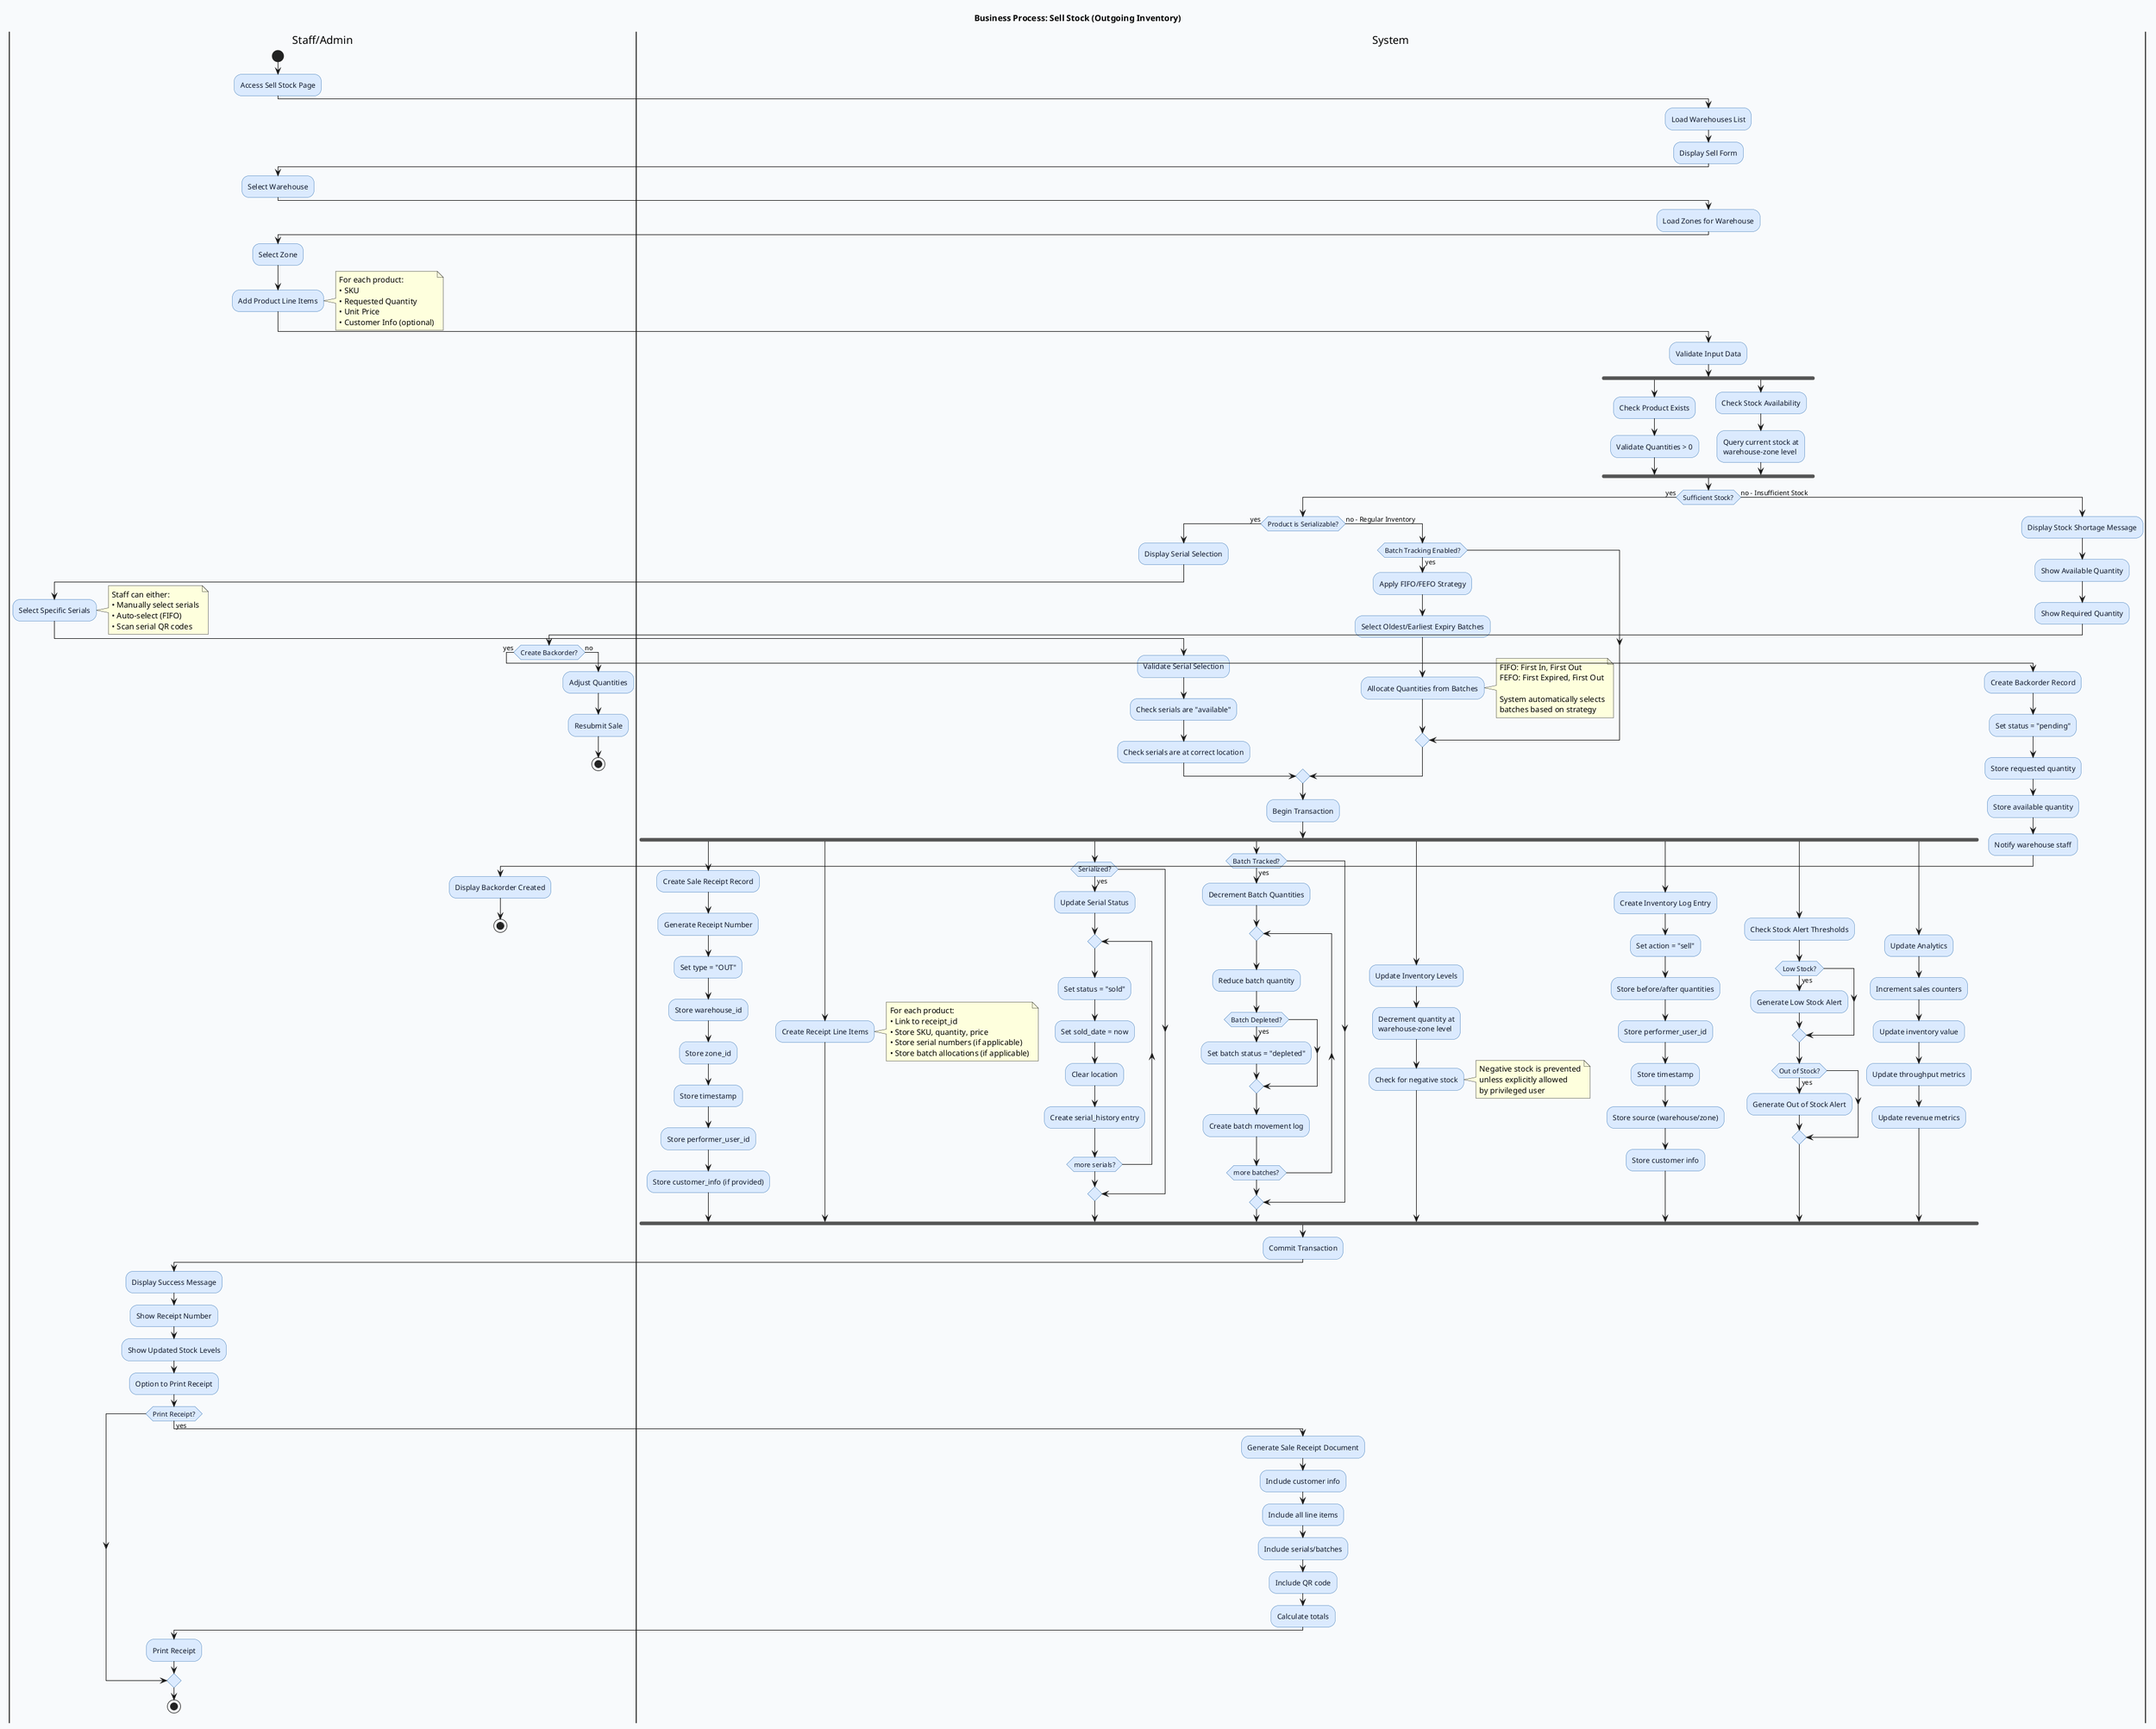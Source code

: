 @startuml business-process-sell-stock
title Business Process: Sell Stock (Outgoing Inventory)

skinparam backgroundColor #f8fafc
skinparam activityBackgroundColor #dbeafe
skinparam activityBorderColor #2b6cb0
skinparam activityFontColor #0f172a

|Staff/Admin|
start
:Access Sell Stock Page;

|System|
:Load Warehouses List;
:Display Sell Form;

|Staff/Admin|
:Select Warehouse;

|System|
:Load Zones for Warehouse;

|Staff/Admin|
:Select Zone;
:Add Product Line Items;
note right
  For each product:
  • SKU
  • Requested Quantity
  • Unit Price
  • Customer Info (optional)
end note

|System|
:Validate Input Data;

fork
  :Check Product Exists;
  :Validate Quantities > 0;
fork again
  :Check Stock Availability;
  :Query current stock at\nwarehouse-zone level;
end fork

if (Sufficient Stock?) then (yes)
  |System|
  
  if (Product is Serializable?) then (yes)
    :Display Serial Selection;
    
    |Staff/Admin|
    :Select Specific Serials;
    note right
      Staff can either:
      • Manually select serials
      • Auto-select (FIFO)
      • Scan serial QR codes
    end note
    
    |System|
    :Validate Serial Selection;
    :Check serials are "available";
    :Check serials are at correct location;
  else (no - Regular Inventory)
    if (Batch Tracking Enabled?) then (yes)
      |System|
      :Apply FIFO/FEFO Strategy;
      :Select Oldest/Earliest Expiry Batches;
      :Allocate Quantities from Batches;
      note right
        FIFO: First In, First Out
        FEFO: First Expired, First Out
        
        System automatically selects
        batches based on strategy
      end note
    endif
  endif
  
  :Begin Transaction;
  
  fork
    :Create Sale Receipt Record;
    :Generate Receipt Number;
    :Set type = "OUT";
    :Store warehouse_id;
    :Store zone_id;
    :Store timestamp;
    :Store performer_user_id;
    :Store customer_info (if provided);
  fork again
    :Create Receipt Line Items;
    note right
      For each product:
      • Link to receipt_id
      • Store SKU, quantity, price
      • Store serial numbers (if applicable)
      • Store batch allocations (if applicable)
    end note
  fork again
    if (Serialized?) then (yes)
      :Update Serial Status;
      repeat
        :Set status = "sold";
        :Set sold_date = now;
        :Clear location;
        :Create serial_history entry;
      repeat while (more serials?)
    endif
  fork again
    if (Batch Tracked?) then (yes)
      :Decrement Batch Quantities;
      repeat
        :Reduce batch quantity;
        if (Batch Depleted?) then (yes)
          :Set batch status = "depleted";
        endif
        :Create batch movement log;
      repeat while (more batches?)
    endif
  fork again
    :Update Inventory Levels;
    :Decrement quantity at\nwarehouse-zone level;
    :Check for negative stock;
    note right
      Negative stock is prevented
      unless explicitly allowed
      by privileged user
    end note
  fork again
    :Create Inventory Log Entry;
    :Set action = "sell";
    :Store before/after quantities;
    :Store performer_user_id;
    :Store timestamp;
    :Store source (warehouse/zone);
    :Store customer info;
  fork again
    :Check Stock Alert Thresholds;
    if (Low Stock?) then (yes)
      :Generate Low Stock Alert;
    endif
    if (Out of Stock?) then (yes)
      :Generate Out of Stock Alert;
    endif
  fork again
    :Update Analytics;
    :Increment sales counters;
    :Update inventory value;
    :Update throughput metrics;
    :Update revenue metrics;
  end fork
  
  :Commit Transaction;
  
  |Staff/Admin|
  :Display Success Message;
  :Show Receipt Number;
  :Show Updated Stock Levels;
  :Option to Print Receipt;
  
  if (Print Receipt?) then (yes)
    |System|
    :Generate Sale Receipt Document;
    :Include customer info;
    :Include all line items;
    :Include serials/batches;
    :Include QR code;
    :Calculate totals;
    
    |Staff/Admin|
    :Print Receipt;
  endif
  
  stop
  
else (no - Insufficient Stock)
  |System|
  :Display Stock Shortage Message;
  :Show Available Quantity;
  :Show Required Quantity;
  
  |Staff/Admin|
  if (Create Backorder?) then (yes)
    |System|
    :Create Backorder Record;
    :Set status = "pending";
    :Store requested quantity;
    :Store available quantity;
    :Notify warehouse staff;
    
    |Staff/Admin|
    :Display Backorder Created;
    stop
  else (no)
    :Adjust Quantities;
    :Resubmit Sale;
    stop
  endif
endif

@enduml

